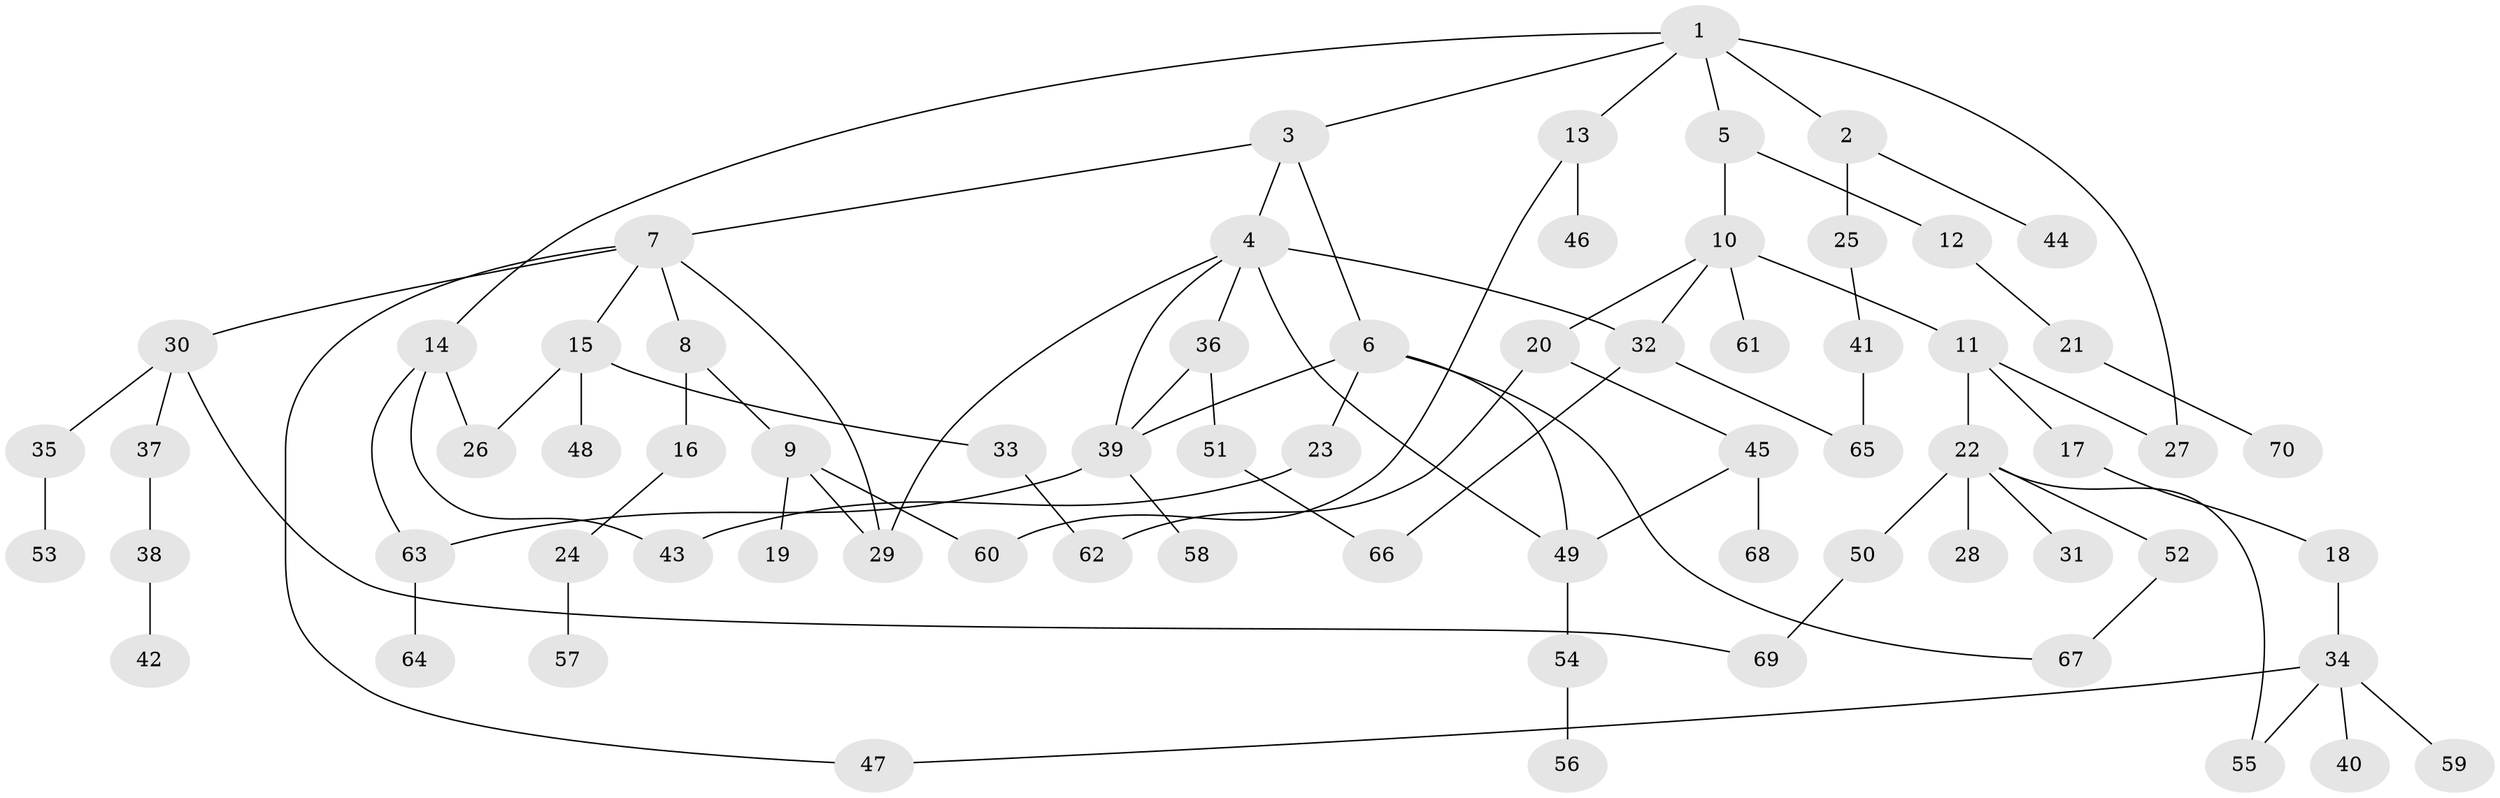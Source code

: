 // Generated by graph-tools (version 1.1) at 2025/49/03/09/25 03:49:22]
// undirected, 70 vertices, 88 edges
graph export_dot {
graph [start="1"]
  node [color=gray90,style=filled];
  1;
  2;
  3;
  4;
  5;
  6;
  7;
  8;
  9;
  10;
  11;
  12;
  13;
  14;
  15;
  16;
  17;
  18;
  19;
  20;
  21;
  22;
  23;
  24;
  25;
  26;
  27;
  28;
  29;
  30;
  31;
  32;
  33;
  34;
  35;
  36;
  37;
  38;
  39;
  40;
  41;
  42;
  43;
  44;
  45;
  46;
  47;
  48;
  49;
  50;
  51;
  52;
  53;
  54;
  55;
  56;
  57;
  58;
  59;
  60;
  61;
  62;
  63;
  64;
  65;
  66;
  67;
  68;
  69;
  70;
  1 -- 2;
  1 -- 3;
  1 -- 5;
  1 -- 13;
  1 -- 14;
  1 -- 27;
  2 -- 25;
  2 -- 44;
  3 -- 4;
  3 -- 6;
  3 -- 7;
  4 -- 29;
  4 -- 32;
  4 -- 36;
  4 -- 49;
  4 -- 39;
  5 -- 10;
  5 -- 12;
  6 -- 23;
  6 -- 49;
  6 -- 67;
  6 -- 39;
  7 -- 8;
  7 -- 15;
  7 -- 30;
  7 -- 47;
  7 -- 29;
  8 -- 9;
  8 -- 16;
  9 -- 19;
  9 -- 29;
  9 -- 60;
  10 -- 11;
  10 -- 20;
  10 -- 61;
  10 -- 32;
  11 -- 17;
  11 -- 22;
  11 -- 27;
  12 -- 21;
  13 -- 46;
  13 -- 60;
  14 -- 43;
  14 -- 63;
  14 -- 26;
  15 -- 26;
  15 -- 33;
  15 -- 48;
  16 -- 24;
  17 -- 18;
  18 -- 34;
  20 -- 45;
  20 -- 62;
  21 -- 70;
  22 -- 28;
  22 -- 31;
  22 -- 50;
  22 -- 52;
  22 -- 55;
  23 -- 43;
  24 -- 57;
  25 -- 41;
  30 -- 35;
  30 -- 37;
  30 -- 69;
  32 -- 66;
  32 -- 65;
  33 -- 62;
  34 -- 40;
  34 -- 59;
  34 -- 55;
  34 -- 47;
  35 -- 53;
  36 -- 39;
  36 -- 51;
  37 -- 38;
  38 -- 42;
  39 -- 58;
  39 -- 63;
  41 -- 65;
  45 -- 68;
  45 -- 49;
  49 -- 54;
  50 -- 69;
  51 -- 66;
  52 -- 67;
  54 -- 56;
  63 -- 64;
}
